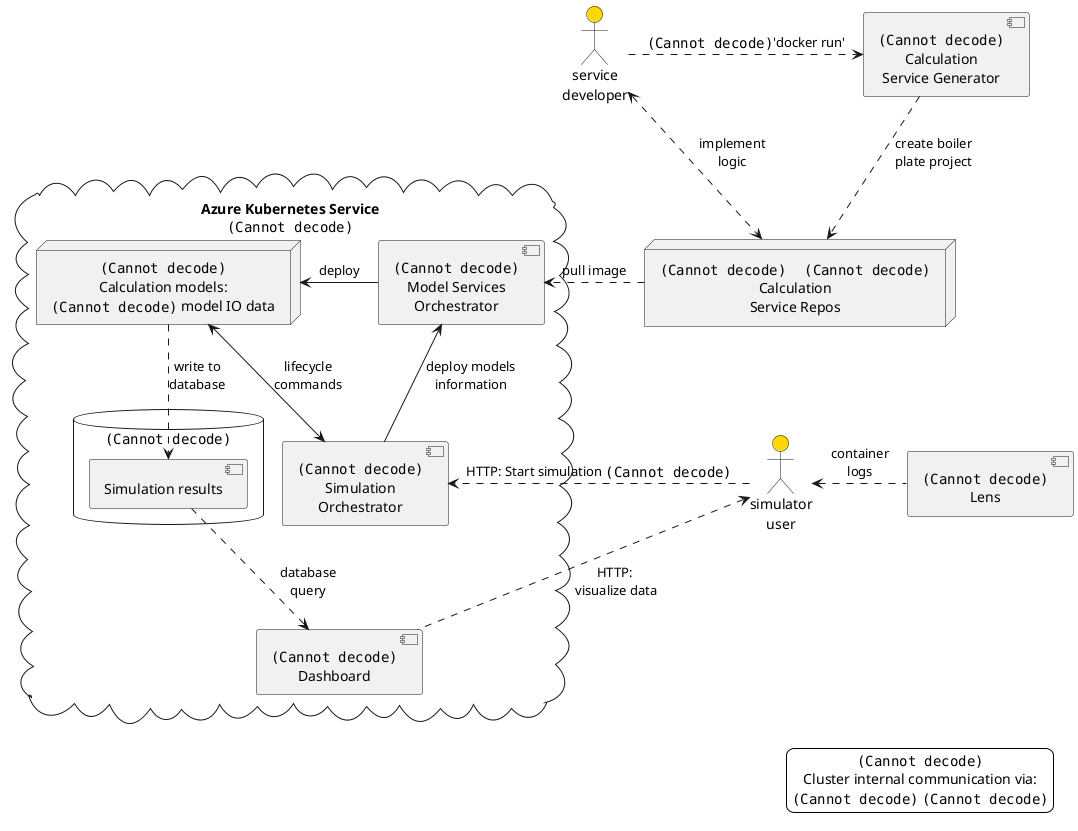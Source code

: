 @startuml
skinparam defaultTextAlignment center
'skinparam backgroundColor #EEEBDC
skinparam backgroundColor transparent
'skinparam arrowFontName Courier
'skinparam legendFontName Courier
'skinparam actorFontName Courier
'skinparam cloudFontName Courier
'skinparam componentFontName Courier
'skinparam handwritten true
skinparam actorBackgroundColor Gold

cloud "Azure Kubernetes Service\n<img:./images/aks.png{scale=0.05}>" as aks {
    [<img:./images/k8s.png{scale=0.1}>\nModel Services\nOrchestrator] as mso
    [<img:./images/fastapi_logo.png{scale=0.32}>\nSimulation\nOrchestrator] as so
    node "<img:./images/python.png{scale=0.02}>\nCalculation models:\n<img:./images/arrow_double.png{scale=0.25}> model IO data" as models
    [<img:./images/grafana.png{scale=0.05}>\nDashboard] as grafana

    mso <- so: deploy models\ninformation
    models <--> so: lifecycle\ncommands
    models <- mso: deploy

    database "<img:./images/influxdb_crop.png{scale=0.21}>" {
        [Simulation results] as influxdb
    }
    models ..> influxdb: write to\ndatabase
    influxdb ..> grafana: database\nquery
}

actor "service\ndeveloper" as developer
actor "simulator\nuser" as simulator

node "<img:./images/gitlab.png{scale=0.11}>     <img:./images/github.png{scale=0.08}>\nCalculation\nService Repos" as repos
[<img:./images/cookiecutter.png{scale=0.32}>\nCalculation\nService Generator] as generator

repos .> mso: pull image

generator ..> repos: create boiler\nplate project

developer .> generator: <img:./images/docker.png{scale=0.4}>'docker run'
developer <.> repos: implement\nlogic
'simulator <. simulator: <img:./images/lens-logo-icon.png{scale=0.1}>\n view logs
[<img:./images/lens-logo-icon.png{scale=0.08}>\nLens] as lens
simulator <. lens: container\nlogs
'lens . aks

simulator .> so: HTTP: Start simulation <img:./images/esdl_logo_large.png{scale=0.1}>
simulator <. grafana: HTTP: \nvisualize data

legend right
    <img:./images/arrow.png{scale=0.2}>
    Cluster internal communication via:
    <img:./images/mosquitto.png{scale=0.32}> <img:./images/protobuf.png{scale=0.25}>
endlegend

@enduml
